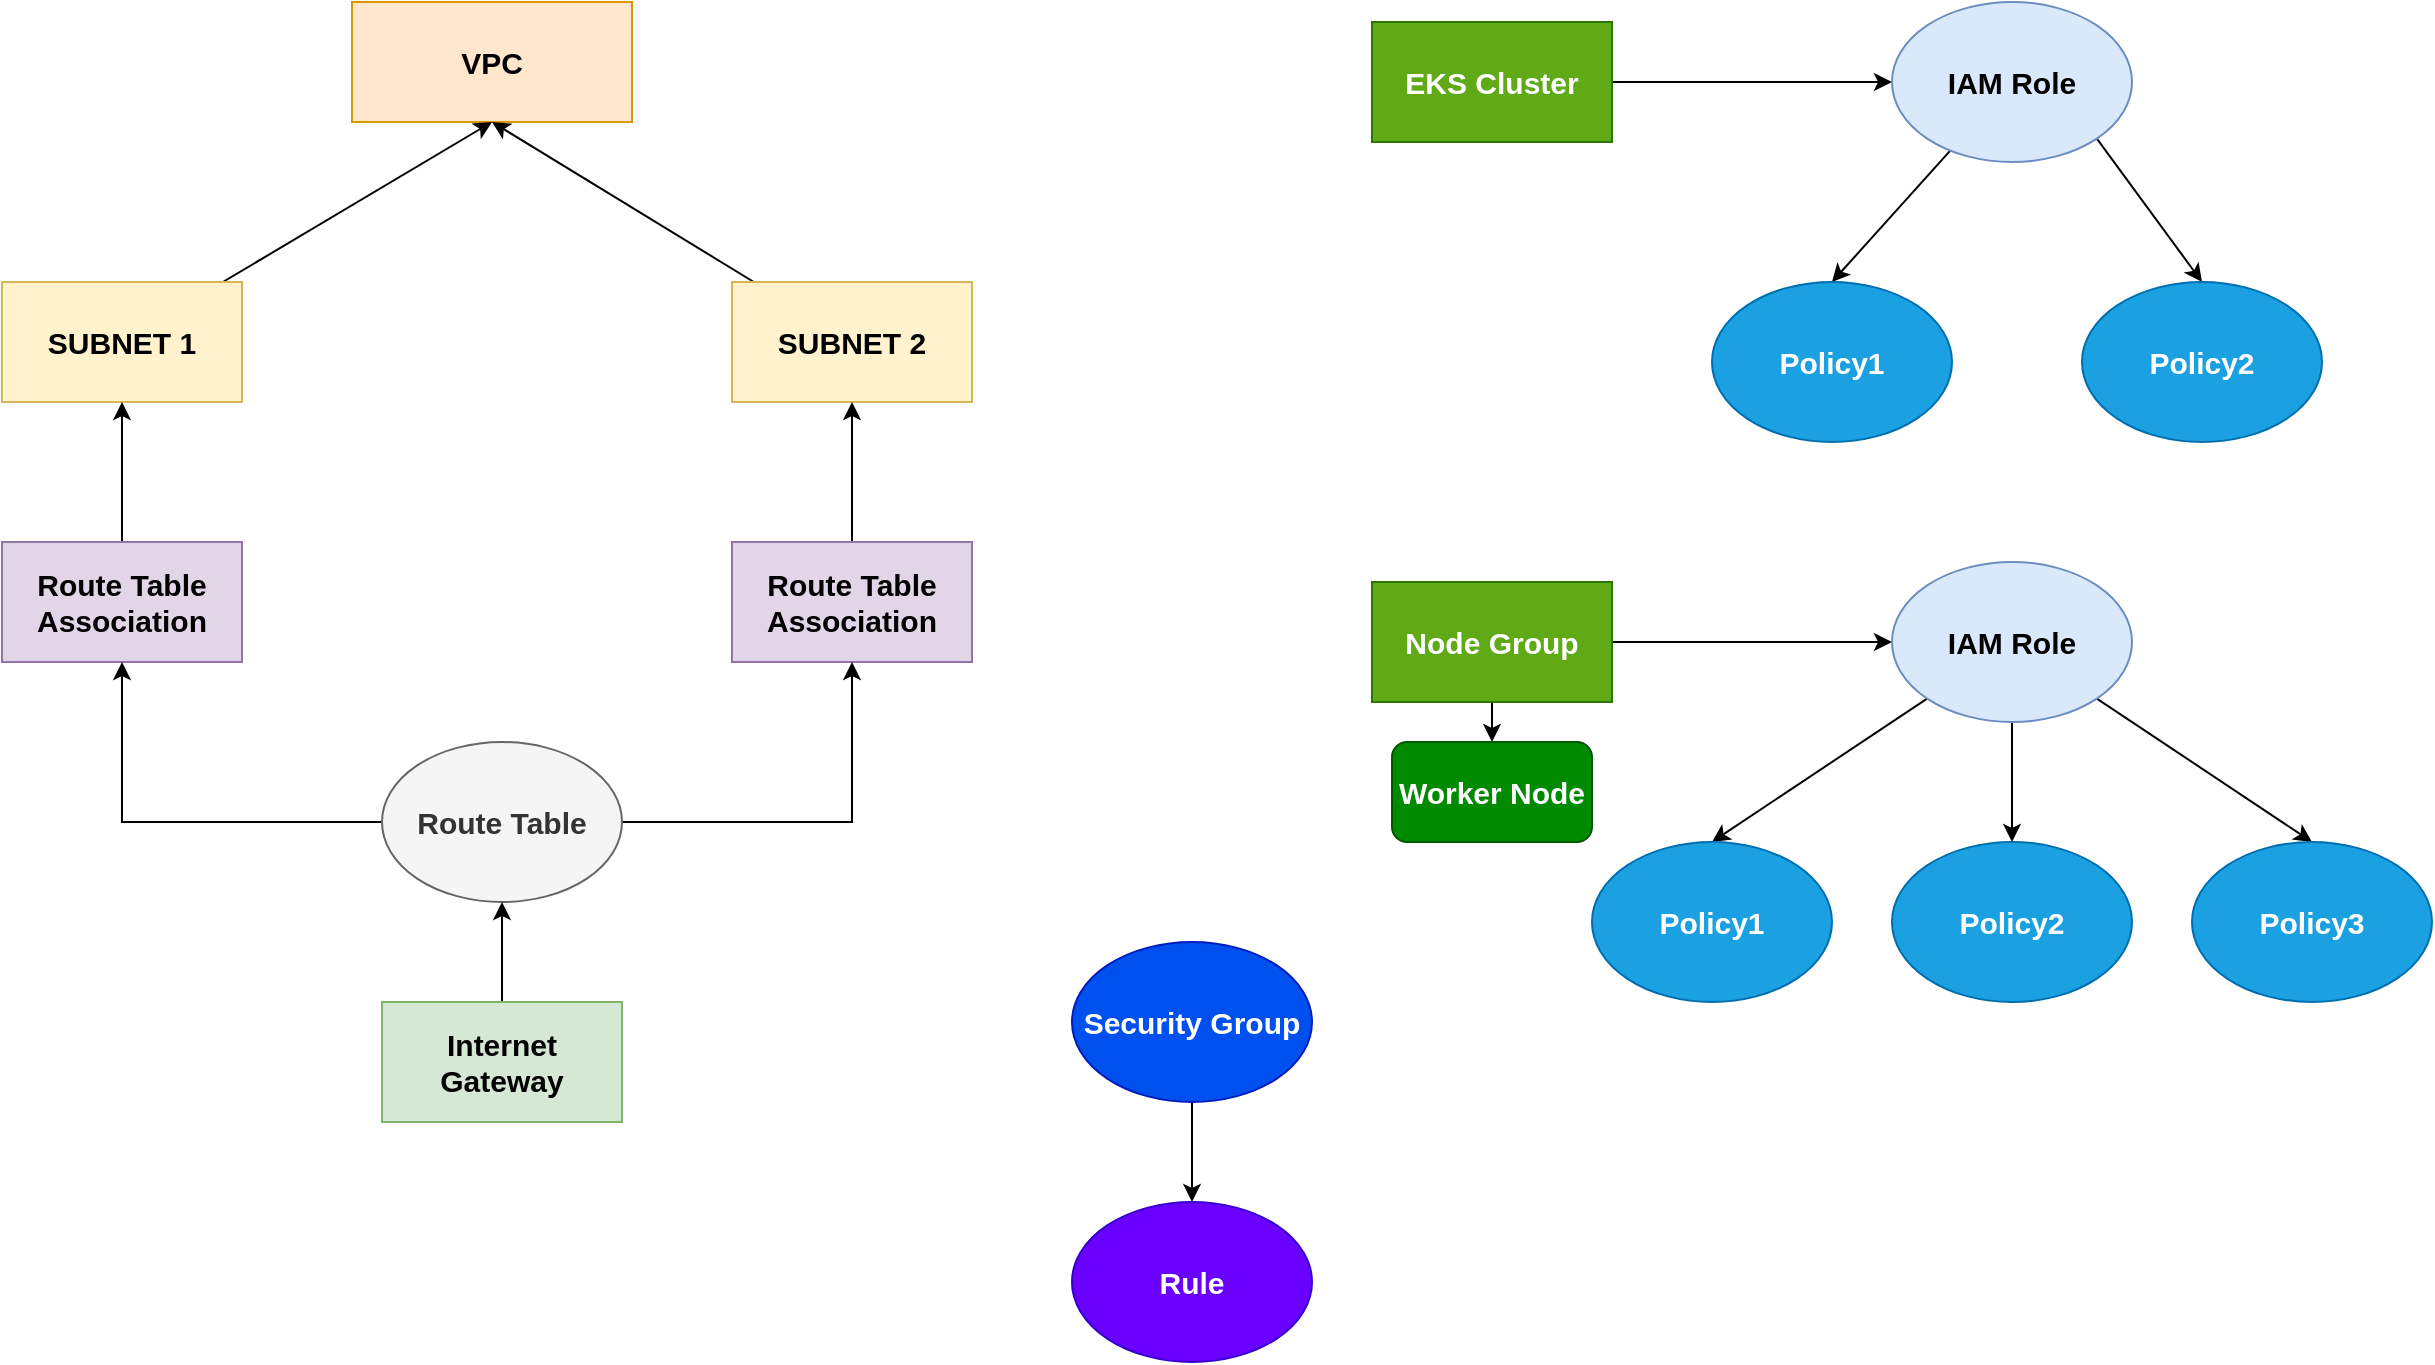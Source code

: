 <mxfile version="20.7.4" type="github"><diagram id="jM_vuMvJhUq3gsgSeGx5" name="Page-1"><mxGraphModel dx="1687" dy="889" grid="1" gridSize="10" guides="1" tooltips="1" connect="1" arrows="1" fold="1" page="1" pageScale="1" pageWidth="850" pageHeight="1100" math="0" shadow="0"><root><mxCell id="0"/><mxCell id="1" parent="0"/><mxCell id="RsZWAXWJVruivi8-yvta-1" value="VPC" style="rounded=0;whiteSpace=wrap;html=1;fillColor=#ffe6cc;strokeColor=#d79b00;fontStyle=1;fontSize=15;" vertex="1" parent="1"><mxGeometry x="415" y="120" width="140" height="60" as="geometry"/></mxCell><mxCell id="RsZWAXWJVruivi8-yvta-38" style="edgeStyle=none;rounded=0;orthogonalLoop=1;jettySize=auto;html=1;entryX=0.5;entryY=1;entryDx=0;entryDy=0;fontStyle=1;fontSize=15;" edge="1" parent="1" source="RsZWAXWJVruivi8-yvta-2" target="RsZWAXWJVruivi8-yvta-1"><mxGeometry relative="1" as="geometry"/></mxCell><mxCell id="RsZWAXWJVruivi8-yvta-2" value="SUBNET 1" style="rounded=0;whiteSpace=wrap;html=1;fillColor=#fff2cc;strokeColor=#d6b656;fontStyle=1;fontSize=15;" vertex="1" parent="1"><mxGeometry x="240" y="260" width="120" height="60" as="geometry"/></mxCell><mxCell id="RsZWAXWJVruivi8-yvta-39" style="edgeStyle=none;rounded=0;orthogonalLoop=1;jettySize=auto;html=1;entryX=0.5;entryY=1;entryDx=0;entryDy=0;fontStyle=1;fontSize=15;" edge="1" parent="1" source="RsZWAXWJVruivi8-yvta-3" target="RsZWAXWJVruivi8-yvta-1"><mxGeometry relative="1" as="geometry"/></mxCell><mxCell id="RsZWAXWJVruivi8-yvta-3" value="SUBNET 2" style="rounded=0;whiteSpace=wrap;html=1;fillColor=#fff2cc;strokeColor=#d6b656;fontStyle=1;fontSize=15;" vertex="1" parent="1"><mxGeometry x="605" y="260" width="120" height="60" as="geometry"/></mxCell><mxCell id="RsZWAXWJVruivi8-yvta-8" value="" style="edgeStyle=orthogonalEdgeStyle;rounded=0;orthogonalLoop=1;jettySize=auto;html=1;fontStyle=1;fontSize=15;" edge="1" parent="1" source="RsZWAXWJVruivi8-yvta-6" target="RsZWAXWJVruivi8-yvta-2"><mxGeometry relative="1" as="geometry"/></mxCell><mxCell id="RsZWAXWJVruivi8-yvta-6" value="Route Table Association" style="rounded=0;whiteSpace=wrap;html=1;fillColor=#e1d5e7;strokeColor=#9673a6;fontStyle=1;fontSize=15;" vertex="1" parent="1"><mxGeometry x="240" y="390" width="120" height="60" as="geometry"/></mxCell><mxCell id="RsZWAXWJVruivi8-yvta-9" value="" style="edgeStyle=orthogonalEdgeStyle;rounded=0;orthogonalLoop=1;jettySize=auto;html=1;fontStyle=1;fontSize=15;" edge="1" parent="1" source="RsZWAXWJVruivi8-yvta-7" target="RsZWAXWJVruivi8-yvta-3"><mxGeometry relative="1" as="geometry"/></mxCell><mxCell id="RsZWAXWJVruivi8-yvta-7" value="Route Table Association" style="rounded=0;whiteSpace=wrap;html=1;fillColor=#e1d5e7;strokeColor=#9673a6;fontStyle=1;fontSize=15;" vertex="1" parent="1"><mxGeometry x="605" y="390" width="120" height="60" as="geometry"/></mxCell><mxCell id="RsZWAXWJVruivi8-yvta-11" style="edgeStyle=orthogonalEdgeStyle;rounded=0;orthogonalLoop=1;jettySize=auto;html=1;entryX=0.5;entryY=1;entryDx=0;entryDy=0;fontStyle=1;fontSize=15;" edge="1" parent="1" source="RsZWAXWJVruivi8-yvta-10" target="RsZWAXWJVruivi8-yvta-7"><mxGeometry relative="1" as="geometry"/></mxCell><mxCell id="RsZWAXWJVruivi8-yvta-12" style="edgeStyle=orthogonalEdgeStyle;rounded=0;orthogonalLoop=1;jettySize=auto;html=1;entryX=0.5;entryY=1;entryDx=0;entryDy=0;fontStyle=1;fontSize=15;" edge="1" parent="1" source="RsZWAXWJVruivi8-yvta-10" target="RsZWAXWJVruivi8-yvta-6"><mxGeometry relative="1" as="geometry"/></mxCell><mxCell id="RsZWAXWJVruivi8-yvta-10" value="Route Table" style="ellipse;whiteSpace=wrap;html=1;fillColor=#f5f5f5;fontColor=#333333;strokeColor=#666666;fontStyle=1;fontSize=15;" vertex="1" parent="1"><mxGeometry x="430" y="490" width="120" height="80" as="geometry"/></mxCell><mxCell id="RsZWAXWJVruivi8-yvta-40" style="edgeStyle=none;rounded=0;orthogonalLoop=1;jettySize=auto;html=1;entryX=0.5;entryY=1;entryDx=0;entryDy=0;fontStyle=1;fontSize=15;" edge="1" parent="1" source="RsZWAXWJVruivi8-yvta-13" target="RsZWAXWJVruivi8-yvta-10"><mxGeometry relative="1" as="geometry"/></mxCell><mxCell id="RsZWAXWJVruivi8-yvta-13" value="Internet Gateway" style="rounded=0;whiteSpace=wrap;html=1;fillColor=#d5e8d4;strokeColor=#82b366;fontStyle=1;fontSize=15;" vertex="1" parent="1"><mxGeometry x="430" y="620" width="120" height="60" as="geometry"/></mxCell><mxCell id="RsZWAXWJVruivi8-yvta-41" style="edgeStyle=none;rounded=0;orthogonalLoop=1;jettySize=auto;html=1;entryX=0;entryY=0.5;entryDx=0;entryDy=0;fontStyle=1;fontSize=15;" edge="1" parent="1" source="RsZWAXWJVruivi8-yvta-15" target="RsZWAXWJVruivi8-yvta-16"><mxGeometry relative="1" as="geometry"/></mxCell><mxCell id="RsZWAXWJVruivi8-yvta-15" value="EKS Cluster" style="rounded=0;whiteSpace=wrap;html=1;fillColor=#60a917;fontColor=#ffffff;strokeColor=#2D7600;fontStyle=1;fontSize=15;" vertex="1" parent="1"><mxGeometry x="925" y="130" width="120" height="60" as="geometry"/></mxCell><mxCell id="RsZWAXWJVruivi8-yvta-43" style="edgeStyle=none;rounded=0;orthogonalLoop=1;jettySize=auto;html=1;entryX=0.5;entryY=0;entryDx=0;entryDy=0;fontStyle=1;fontSize=15;" edge="1" parent="1" source="RsZWAXWJVruivi8-yvta-16" target="RsZWAXWJVruivi8-yvta-17"><mxGeometry relative="1" as="geometry"/></mxCell><mxCell id="RsZWAXWJVruivi8-yvta-45" style="edgeStyle=none;rounded=0;orthogonalLoop=1;jettySize=auto;html=1;exitX=1;exitY=1;exitDx=0;exitDy=0;entryX=0.5;entryY=0;entryDx=0;entryDy=0;fontStyle=1;fontSize=15;" edge="1" parent="1" source="RsZWAXWJVruivi8-yvta-16" target="RsZWAXWJVruivi8-yvta-18"><mxGeometry relative="1" as="geometry"/></mxCell><mxCell id="RsZWAXWJVruivi8-yvta-16" value="IAM Role" style="ellipse;whiteSpace=wrap;html=1;fillColor=#dae8fc;strokeColor=#6c8ebf;fontStyle=1;fontSize=15;" vertex="1" parent="1"><mxGeometry x="1185" y="120" width="120" height="80" as="geometry"/></mxCell><mxCell id="RsZWAXWJVruivi8-yvta-17" value="Policy1" style="ellipse;whiteSpace=wrap;html=1;fillColor=#1ba1e2;fontColor=#ffffff;strokeColor=#006EAF;fontStyle=1;fontSize=15;" vertex="1" parent="1"><mxGeometry x="1095" y="260" width="120" height="80" as="geometry"/></mxCell><mxCell id="RsZWAXWJVruivi8-yvta-18" value="Policy2" style="ellipse;whiteSpace=wrap;html=1;fillColor=#1ba1e2;fontColor=#ffffff;strokeColor=#006EAF;fontStyle=1;fontSize=15;" vertex="1" parent="1"><mxGeometry x="1280" y="260" width="120" height="80" as="geometry"/></mxCell><mxCell id="RsZWAXWJVruivi8-yvta-46" style="edgeStyle=none;rounded=0;orthogonalLoop=1;jettySize=auto;html=1;entryX=0;entryY=0.5;entryDx=0;entryDy=0;fontStyle=1;fontSize=15;" edge="1" parent="1" source="RsZWAXWJVruivi8-yvta-47" target="RsZWAXWJVruivi8-yvta-50"><mxGeometry relative="1" as="geometry"/></mxCell><mxCell id="RsZWAXWJVruivi8-yvta-56" style="edgeStyle=none;rounded=0;orthogonalLoop=1;jettySize=auto;html=1;exitX=0.5;exitY=1;exitDx=0;exitDy=0;entryX=0.5;entryY=0;entryDx=0;entryDy=0;fontStyle=1;fontSize=15;" edge="1" parent="1" source="RsZWAXWJVruivi8-yvta-47" target="RsZWAXWJVruivi8-yvta-55"><mxGeometry relative="1" as="geometry"/></mxCell><mxCell id="RsZWAXWJVruivi8-yvta-47" value="Node Group" style="rounded=0;whiteSpace=wrap;html=1;fillColor=#60a917;fontColor=#ffffff;strokeColor=#2D7600;fontStyle=1;fontSize=15;" vertex="1" parent="1"><mxGeometry x="925" y="410" width="120" height="60" as="geometry"/></mxCell><mxCell id="RsZWAXWJVruivi8-yvta-48" style="edgeStyle=none;rounded=0;orthogonalLoop=1;jettySize=auto;html=1;entryX=0.5;entryY=0;entryDx=0;entryDy=0;fontStyle=1;fontSize=15;" edge="1" parent="1" source="RsZWAXWJVruivi8-yvta-50" target="RsZWAXWJVruivi8-yvta-51"><mxGeometry relative="1" as="geometry"/></mxCell><mxCell id="RsZWAXWJVruivi8-yvta-49" style="edgeStyle=none;rounded=0;orthogonalLoop=1;jettySize=auto;html=1;exitX=1;exitY=1;exitDx=0;exitDy=0;entryX=0.5;entryY=0;entryDx=0;entryDy=0;fontStyle=1;fontSize=15;" edge="1" parent="1" source="RsZWAXWJVruivi8-yvta-50" target="RsZWAXWJVruivi8-yvta-52"><mxGeometry relative="1" as="geometry"/></mxCell><mxCell id="RsZWAXWJVruivi8-yvta-54" style="edgeStyle=none;rounded=0;orthogonalLoop=1;jettySize=auto;html=1;exitX=0.5;exitY=1;exitDx=0;exitDy=0;entryX=0.5;entryY=0;entryDx=0;entryDy=0;fontStyle=1;fontSize=15;" edge="1" parent="1" source="RsZWAXWJVruivi8-yvta-50" target="RsZWAXWJVruivi8-yvta-53"><mxGeometry relative="1" as="geometry"/></mxCell><mxCell id="RsZWAXWJVruivi8-yvta-50" value="IAM Role" style="ellipse;whiteSpace=wrap;html=1;fillColor=#dae8fc;strokeColor=#6c8ebf;fontStyle=1;fontSize=15;" vertex="1" parent="1"><mxGeometry x="1185" y="400" width="120" height="80" as="geometry"/></mxCell><mxCell id="RsZWAXWJVruivi8-yvta-51" value="Policy1" style="ellipse;whiteSpace=wrap;html=1;fillColor=#1ba1e2;fontColor=#ffffff;strokeColor=#006EAF;fontStyle=1;fontSize=15;" vertex="1" parent="1"><mxGeometry x="1035" y="540" width="120" height="80" as="geometry"/></mxCell><mxCell id="RsZWAXWJVruivi8-yvta-52" value="Policy3" style="ellipse;whiteSpace=wrap;html=1;fillColor=#1ba1e2;fontColor=#ffffff;strokeColor=#006EAF;fontStyle=1;fontSize=15;" vertex="1" parent="1"><mxGeometry x="1335" y="540" width="120" height="80" as="geometry"/></mxCell><mxCell id="RsZWAXWJVruivi8-yvta-53" value="Policy2" style="ellipse;whiteSpace=wrap;html=1;fillColor=#1ba1e2;fontColor=#ffffff;strokeColor=#006EAF;fontStyle=1;fontSize=15;" vertex="1" parent="1"><mxGeometry x="1185" y="540" width="120" height="80" as="geometry"/></mxCell><mxCell id="RsZWAXWJVruivi8-yvta-55" value="Worker Node" style="rounded=1;whiteSpace=wrap;html=1;fillColor=#008a00;fontColor=#ffffff;strokeColor=#005700;fontStyle=1;fontSize=15;" vertex="1" parent="1"><mxGeometry x="935" y="490" width="100" height="50" as="geometry"/></mxCell><mxCell id="RsZWAXWJVruivi8-yvta-59" style="edgeStyle=none;rounded=0;orthogonalLoop=1;jettySize=auto;html=1;exitX=0.5;exitY=1;exitDx=0;exitDy=0;entryX=0.5;entryY=0;entryDx=0;entryDy=0;fontStyle=1;fontSize=15;" edge="1" parent="1" source="RsZWAXWJVruivi8-yvta-57" target="RsZWAXWJVruivi8-yvta-58"><mxGeometry relative="1" as="geometry"/></mxCell><mxCell id="RsZWAXWJVruivi8-yvta-57" value="Security Group" style="ellipse;whiteSpace=wrap;html=1;fillColor=#0050ef;fontColor=#ffffff;strokeColor=#001DBC;fontStyle=1;fontSize=15;" vertex="1" parent="1"><mxGeometry x="775" y="590" width="120" height="80" as="geometry"/></mxCell><mxCell id="RsZWAXWJVruivi8-yvta-58" value="Rule" style="ellipse;whiteSpace=wrap;html=1;fillColor=#6a00ff;fontColor=#ffffff;strokeColor=#3700CC;fontStyle=1;fontSize=15;" vertex="1" parent="1"><mxGeometry x="775" y="720" width="120" height="80" as="geometry"/></mxCell></root></mxGraphModel></diagram></mxfile>
